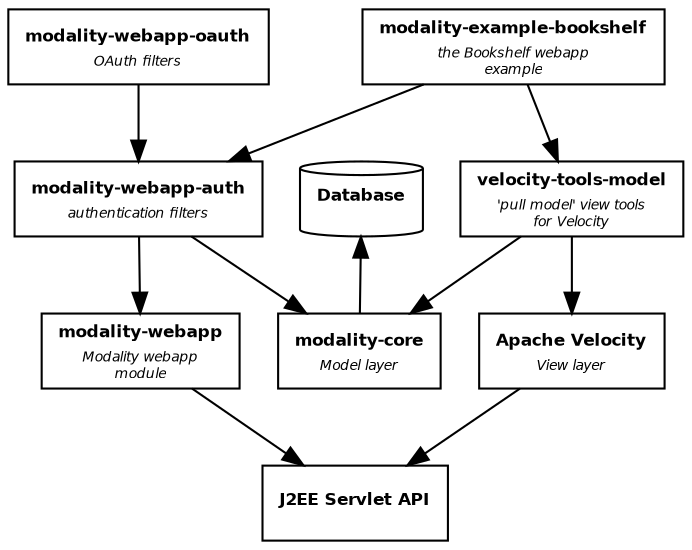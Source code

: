 /*
 * Licensed to the Apache Software Foundation (ASF) under one
 * or more contributor license agreements.  See the NOTICE file
 * distributed with this work for additional information
 * regarding copyright ownership.  The ASF licenses this file
 * to you under the Apache License, Version 2.0 (the
 * "License"); you may not use this file except in compliance
 * with the License.  You may obtain a copy of the License at
 *
 *   http://www.apache.org/licenses/LICENSE-2.0
 *
 * Unless required by applicable law or agreed to in writing,
 * software distributed under the License is distributed on an
 * "AS IS" BASIS, WITHOUT WARRANTIES OR CONDITIONS OF ANY
 * KIND, either express or implied.  See the License for the
 * specific language governing permissions and limitations
 * under the License.
 */

digraph dependencies
{
node [fontname = "Bitstream Vera Sans", fontsize = 8, shape = "record"];
edge [fontname = "Bitstream Vera Sans", fontsize = 8];

Database [shape=cylinder, label=<<b>Database</b>>];
Model [label=<<b>modality-core</b><br/><sub><i>Model layer</i></sub>>];
Servlets [label=<<b>J2EE Servlet API</b>>];
Webapp [label=<<b>modality-webapp</b><br/><sub><i>Modality webapp<br/>module</i></sub>>];
Auth [label=<<b>modality-webapp-auth</b><br/><sub><i>authentication filters</i></sub>>];
OAuth [label=<<b>modality-webapp-oauth</b><br/><sub><i>OAuth filters</i></sub>>];
ModelTool [label=<<b>velocity-tools-model</b><br/><sub><i>'pull model' view tools<br/>for Velocity</i></sub>>];
Velocity [label=<<b>Apache Velocity</b><br/><sub><i>View layer</i></sub>>];
Bookshelf [label=<<b>modality-example-bookshelf</b><br/><sub><i>the Bookshelf webapp<br/>example</i></sub>>];

Velocity -> Servlets;
Webapp -> Servlets;
Database -> Model [dir=back];
Auth -> Model
Auth -> Webapp;
OAuth -> Auth;
ModelTool -> Model;
ModelTool -> Velocity;
Bookshelf -> ModelTool;
Bookshelf -> Auth;
}

